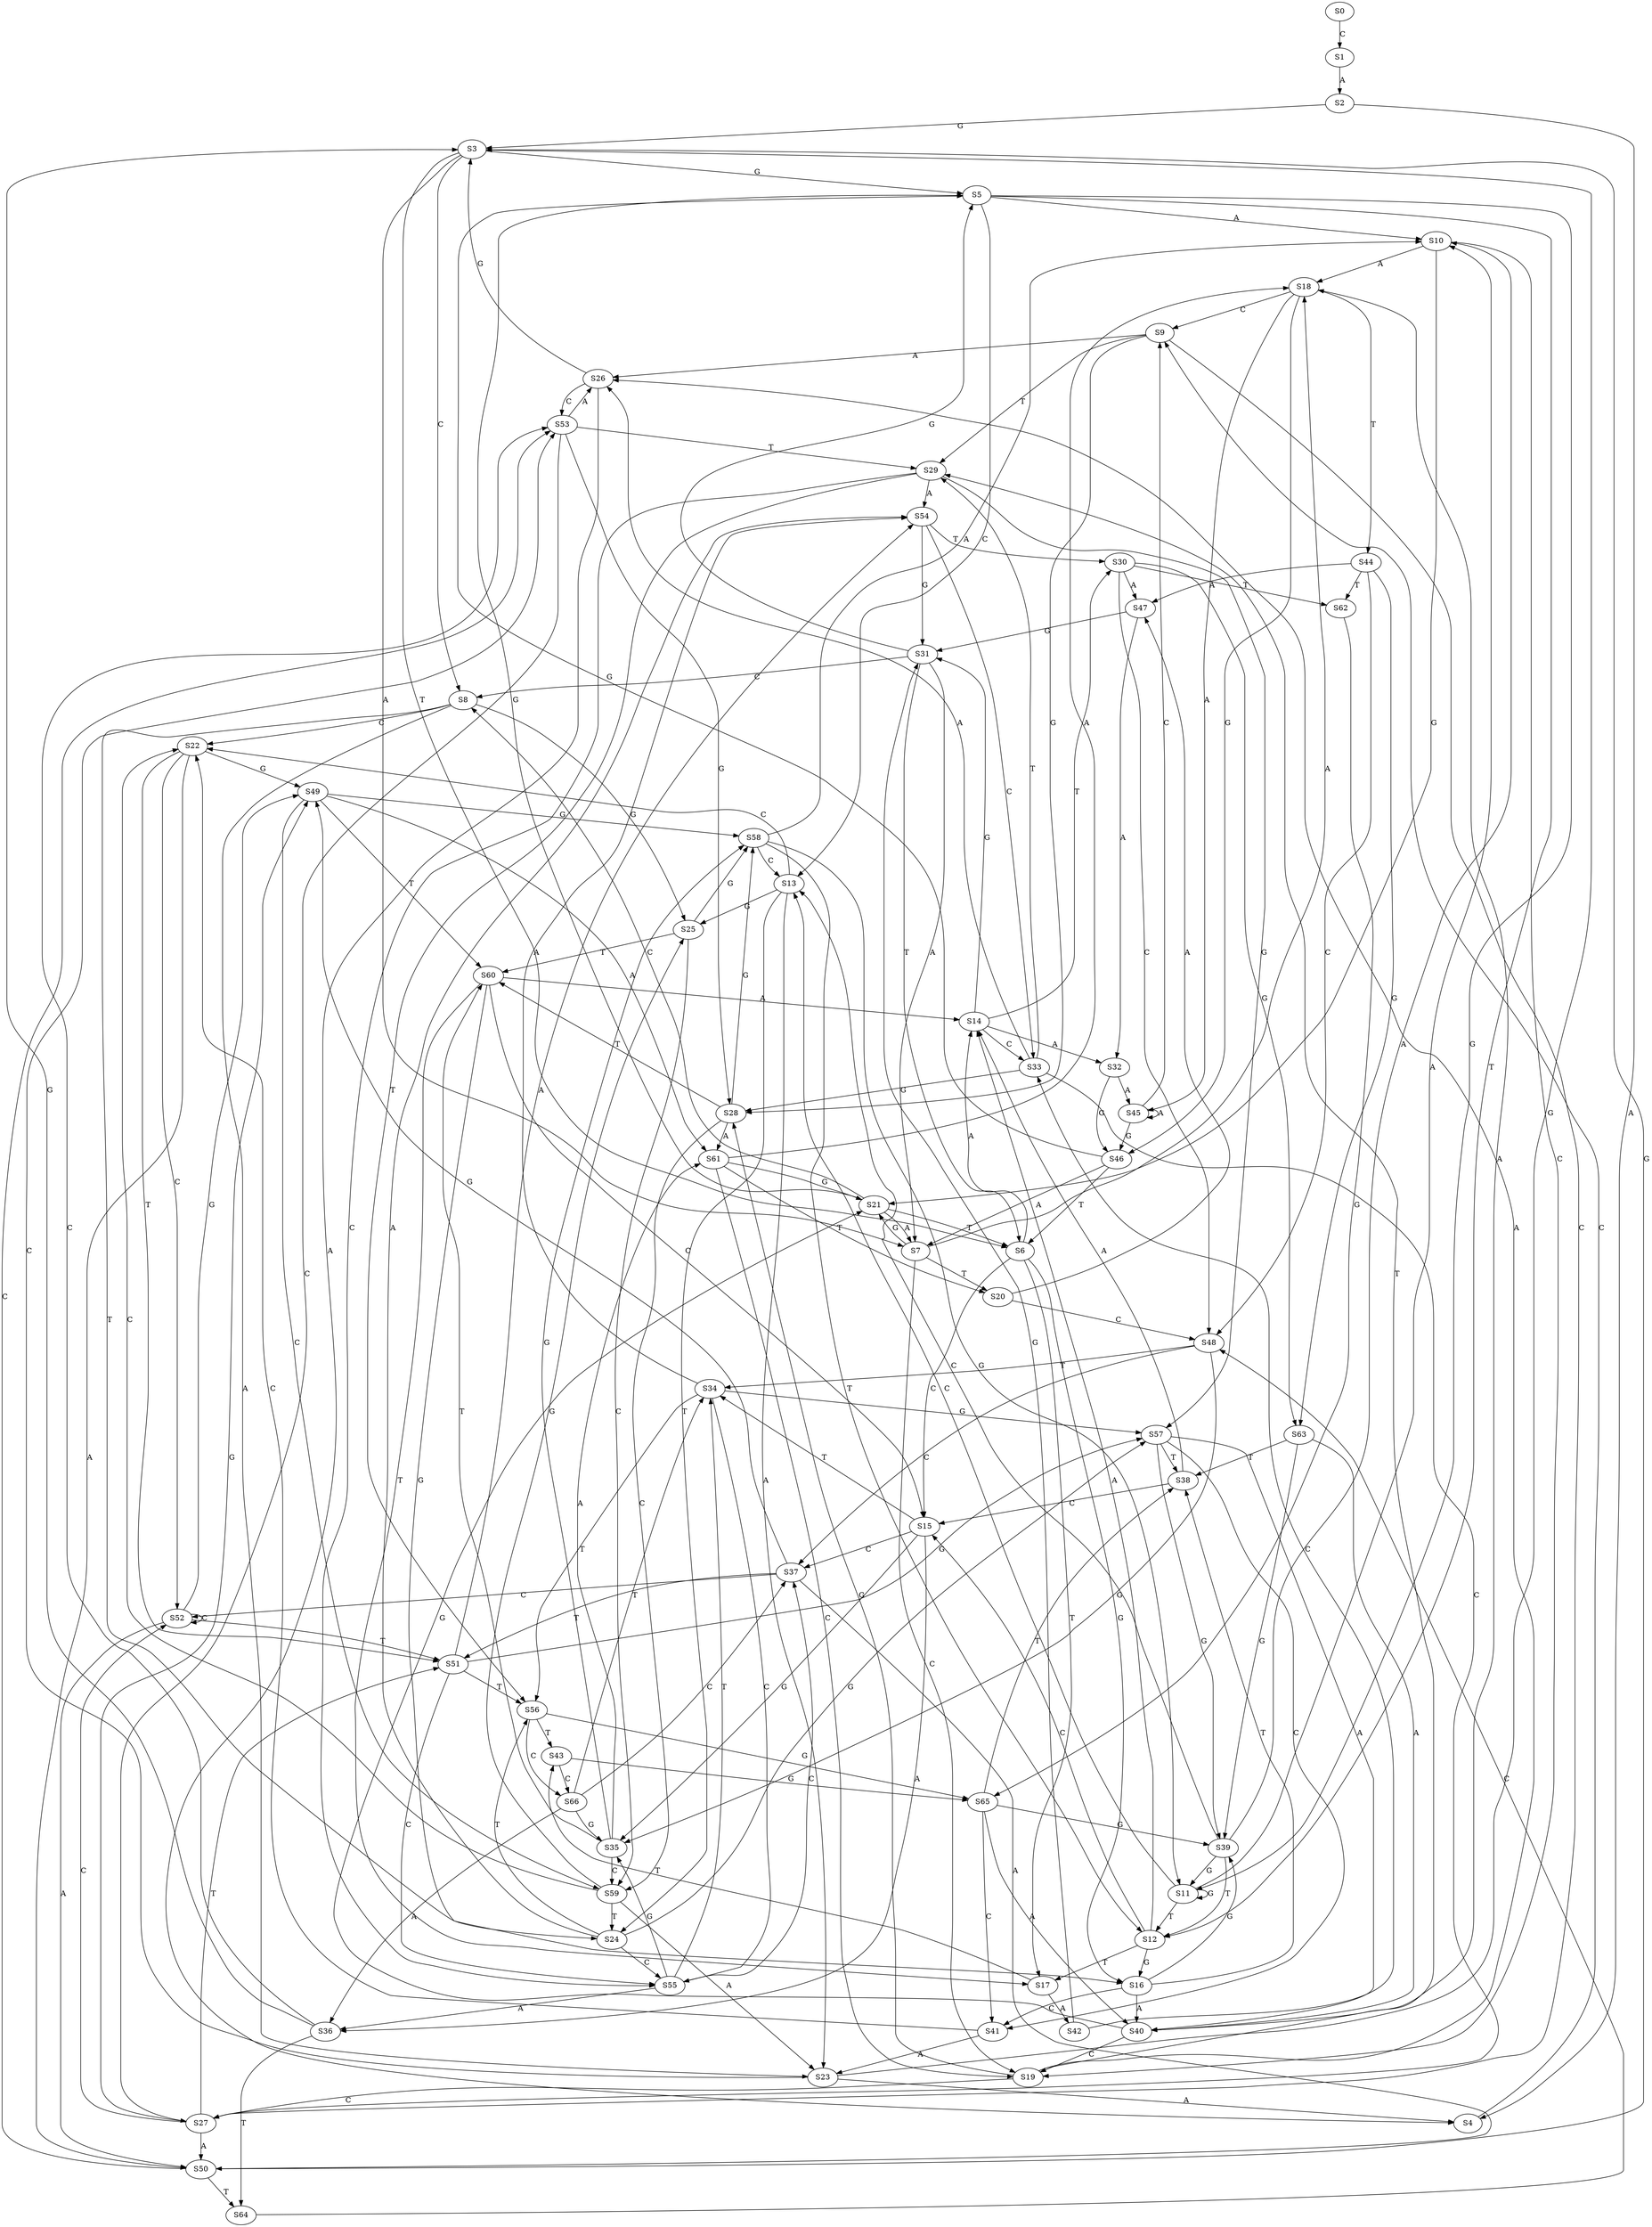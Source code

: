 strict digraph  {
	S0 -> S1 [ label = C ];
	S1 -> S2 [ label = A ];
	S2 -> S3 [ label = G ];
	S2 -> S4 [ label = A ];
	S3 -> S5 [ label = G ];
	S3 -> S6 [ label = T ];
	S3 -> S7 [ label = A ];
	S3 -> S8 [ label = C ];
	S4 -> S9 [ label = C ];
	S5 -> S10 [ label = A ];
	S5 -> S11 [ label = G ];
	S5 -> S12 [ label = T ];
	S5 -> S13 [ label = C ];
	S6 -> S14 [ label = A ];
	S6 -> S15 [ label = C ];
	S6 -> S16 [ label = G ];
	S6 -> S17 [ label = T ];
	S7 -> S18 [ label = A ];
	S7 -> S19 [ label = C ];
	S7 -> S20 [ label = T ];
	S7 -> S21 [ label = G ];
	S8 -> S22 [ label = C ];
	S8 -> S23 [ label = A ];
	S8 -> S24 [ label = T ];
	S8 -> S25 [ label = G ];
	S9 -> S26 [ label = A ];
	S9 -> S27 [ label = C ];
	S9 -> S28 [ label = G ];
	S9 -> S29 [ label = T ];
	S10 -> S18 [ label = A ];
	S10 -> S19 [ label = C ];
	S10 -> S21 [ label = G ];
	S11 -> S12 [ label = T ];
	S11 -> S13 [ label = C ];
	S11 -> S11 [ label = G ];
	S11 -> S10 [ label = A ];
	S12 -> S14 [ label = A ];
	S12 -> S15 [ label = C ];
	S12 -> S16 [ label = G ];
	S12 -> S17 [ label = T ];
	S13 -> S24 [ label = T ];
	S13 -> S22 [ label = C ];
	S13 -> S23 [ label = A ];
	S13 -> S25 [ label = G ];
	S14 -> S30 [ label = T ];
	S14 -> S31 [ label = G ];
	S14 -> S32 [ label = A ];
	S14 -> S33 [ label = C ];
	S15 -> S34 [ label = T ];
	S15 -> S35 [ label = G ];
	S15 -> S36 [ label = A ];
	S15 -> S37 [ label = C ];
	S16 -> S38 [ label = T ];
	S16 -> S39 [ label = G ];
	S16 -> S40 [ label = A ];
	S16 -> S41 [ label = C ];
	S17 -> S42 [ label = A ];
	S17 -> S43 [ label = T ];
	S18 -> S44 [ label = T ];
	S18 -> S9 [ label = C ];
	S18 -> S45 [ label = A ];
	S18 -> S46 [ label = G ];
	S19 -> S29 [ label = T ];
	S19 -> S28 [ label = G ];
	S19 -> S27 [ label = C ];
	S19 -> S26 [ label = A ];
	S20 -> S47 [ label = A ];
	S20 -> S48 [ label = C ];
	S21 -> S6 [ label = T ];
	S21 -> S7 [ label = A ];
	S21 -> S5 [ label = G ];
	S21 -> S8 [ label = C ];
	S22 -> S49 [ label = G ];
	S22 -> S50 [ label = A ];
	S22 -> S51 [ label = T ];
	S22 -> S52 [ label = C ];
	S23 -> S3 [ label = G ];
	S23 -> S53 [ label = C ];
	S23 -> S4 [ label = A ];
	S24 -> S54 [ label = A ];
	S24 -> S55 [ label = C ];
	S24 -> S56 [ label = T ];
	S24 -> S57 [ label = G ];
	S25 -> S58 [ label = G ];
	S25 -> S59 [ label = C ];
	S25 -> S60 [ label = T ];
	S26 -> S3 [ label = G ];
	S26 -> S53 [ label = C ];
	S26 -> S4 [ label = A ];
	S27 -> S52 [ label = C ];
	S27 -> S50 [ label = A ];
	S27 -> S51 [ label = T ];
	S27 -> S49 [ label = G ];
	S28 -> S58 [ label = G ];
	S28 -> S61 [ label = A ];
	S28 -> S60 [ label = T ];
	S28 -> S59 [ label = C ];
	S29 -> S54 [ label = A ];
	S29 -> S55 [ label = C ];
	S29 -> S56 [ label = T ];
	S29 -> S57 [ label = G ];
	S30 -> S48 [ label = C ];
	S30 -> S47 [ label = A ];
	S30 -> S62 [ label = T ];
	S30 -> S63 [ label = G ];
	S31 -> S6 [ label = T ];
	S31 -> S7 [ label = A ];
	S31 -> S8 [ label = C ];
	S31 -> S5 [ label = G ];
	S32 -> S46 [ label = G ];
	S32 -> S45 [ label = A ];
	S33 -> S28 [ label = G ];
	S33 -> S29 [ label = T ];
	S33 -> S27 [ label = C ];
	S33 -> S26 [ label = A ];
	S34 -> S57 [ label = G ];
	S34 -> S55 [ label = C ];
	S34 -> S54 [ label = A ];
	S34 -> S56 [ label = T ];
	S35 -> S58 [ label = G ];
	S35 -> S60 [ label = T ];
	S35 -> S59 [ label = C ];
	S35 -> S61 [ label = A ];
	S36 -> S64 [ label = T ];
	S36 -> S53 [ label = C ];
	S36 -> S3 [ label = G ];
	S37 -> S52 [ label = C ];
	S37 -> S50 [ label = A ];
	S37 -> S51 [ label = T ];
	S37 -> S49 [ label = G ];
	S38 -> S15 [ label = C ];
	S38 -> S14 [ label = A ];
	S39 -> S11 [ label = G ];
	S39 -> S13 [ label = C ];
	S39 -> S10 [ label = A ];
	S39 -> S12 [ label = T ];
	S40 -> S21 [ label = G ];
	S40 -> S19 [ label = C ];
	S40 -> S18 [ label = A ];
	S41 -> S22 [ label = C ];
	S41 -> S23 [ label = A ];
	S42 -> S33 [ label = C ];
	S42 -> S31 [ label = G ];
	S43 -> S65 [ label = G ];
	S43 -> S66 [ label = C ];
	S44 -> S47 [ label = A ];
	S44 -> S48 [ label = C ];
	S44 -> S63 [ label = G ];
	S44 -> S62 [ label = T ];
	S45 -> S46 [ label = G ];
	S45 -> S9 [ label = C ];
	S45 -> S45 [ label = A ];
	S46 -> S6 [ label = T ];
	S46 -> S7 [ label = A ];
	S46 -> S5 [ label = G ];
	S47 -> S31 [ label = G ];
	S47 -> S32 [ label = A ];
	S48 -> S37 [ label = C ];
	S48 -> S35 [ label = G ];
	S48 -> S34 [ label = T ];
	S49 -> S61 [ label = A ];
	S49 -> S58 [ label = G ];
	S49 -> S60 [ label = T ];
	S49 -> S59 [ label = C ];
	S50 -> S3 [ label = G ];
	S50 -> S64 [ label = T ];
	S50 -> S53 [ label = C ];
	S51 -> S57 [ label = G ];
	S51 -> S54 [ label = A ];
	S51 -> S55 [ label = C ];
	S51 -> S56 [ label = T ];
	S52 -> S49 [ label = G ];
	S52 -> S52 [ label = C ];
	S52 -> S50 [ label = A ];
	S52 -> S51 [ label = T ];
	S53 -> S29 [ label = T ];
	S53 -> S27 [ label = C ];
	S53 -> S26 [ label = A ];
	S53 -> S28 [ label = G ];
	S54 -> S31 [ label = G ];
	S54 -> S30 [ label = T ];
	S54 -> S33 [ label = C ];
	S55 -> S34 [ label = T ];
	S55 -> S35 [ label = G ];
	S55 -> S37 [ label = C ];
	S55 -> S36 [ label = A ];
	S56 -> S66 [ label = C ];
	S56 -> S43 [ label = T ];
	S56 -> S65 [ label = G ];
	S57 -> S40 [ label = A ];
	S57 -> S41 [ label = C ];
	S57 -> S39 [ label = G ];
	S57 -> S38 [ label = T ];
	S58 -> S10 [ label = A ];
	S58 -> S11 [ label = G ];
	S58 -> S13 [ label = C ];
	S58 -> S12 [ label = T ];
	S59 -> S25 [ label = G ];
	S59 -> S24 [ label = T ];
	S59 -> S22 [ label = C ];
	S59 -> S23 [ label = A ];
	S60 -> S15 [ label = C ];
	S60 -> S14 [ label = A ];
	S60 -> S16 [ label = G ];
	S60 -> S17 [ label = T ];
	S61 -> S18 [ label = A ];
	S61 -> S19 [ label = C ];
	S61 -> S21 [ label = G ];
	S61 -> S20 [ label = T ];
	S62 -> S65 [ label = G ];
	S63 -> S39 [ label = G ];
	S63 -> S40 [ label = A ];
	S63 -> S38 [ label = T ];
	S64 -> S48 [ label = C ];
	S65 -> S39 [ label = G ];
	S65 -> S41 [ label = C ];
	S65 -> S38 [ label = T ];
	S65 -> S40 [ label = A ];
	S66 -> S36 [ label = A ];
	S66 -> S34 [ label = T ];
	S66 -> S37 [ label = C ];
	S66 -> S35 [ label = G ];
}

